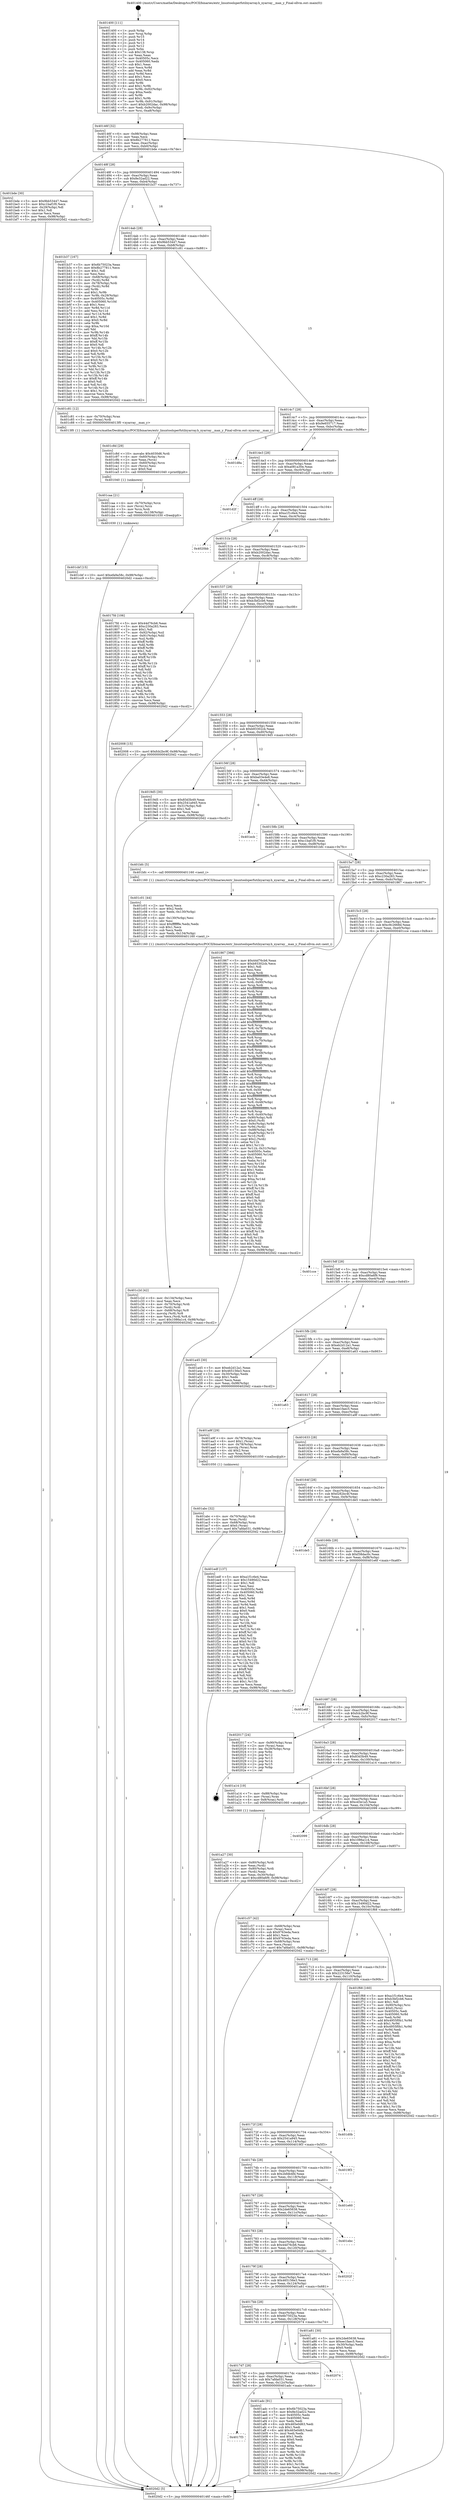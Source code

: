 digraph "0x401400" {
  label = "0x401400 (/mnt/c/Users/mathe/Desktop/tcc/POCII/binaries/extr_linuxtoolsperfutilxyarray.h_xyarray__max_y_Final-ollvm.out::main(0))"
  labelloc = "t"
  node[shape=record]

  Entry [label="",width=0.3,height=0.3,shape=circle,fillcolor=black,style=filled]
  "0x40146f" [label="{
     0x40146f [32]\l
     | [instrs]\l
     &nbsp;&nbsp;0x40146f \<+6\>: mov -0x98(%rbp),%eax\l
     &nbsp;&nbsp;0x401475 \<+2\>: mov %eax,%ecx\l
     &nbsp;&nbsp;0x401477 \<+6\>: sub $0x8b277811,%ecx\l
     &nbsp;&nbsp;0x40147d \<+6\>: mov %eax,-0xac(%rbp)\l
     &nbsp;&nbsp;0x401483 \<+6\>: mov %ecx,-0xb0(%rbp)\l
     &nbsp;&nbsp;0x401489 \<+6\>: je 0000000000401bde \<main+0x7de\>\l
  }"]
  "0x401bde" [label="{
     0x401bde [30]\l
     | [instrs]\l
     &nbsp;&nbsp;0x401bde \<+5\>: mov $0x9bb53447,%eax\l
     &nbsp;&nbsp;0x401be3 \<+5\>: mov $0xc1baf1f0,%ecx\l
     &nbsp;&nbsp;0x401be8 \<+3\>: mov -0x29(%rbp),%dl\l
     &nbsp;&nbsp;0x401beb \<+3\>: test $0x1,%dl\l
     &nbsp;&nbsp;0x401bee \<+3\>: cmovne %ecx,%eax\l
     &nbsp;&nbsp;0x401bf1 \<+6\>: mov %eax,-0x98(%rbp)\l
     &nbsp;&nbsp;0x401bf7 \<+5\>: jmp 00000000004020d2 \<main+0xcd2\>\l
  }"]
  "0x40148f" [label="{
     0x40148f [28]\l
     | [instrs]\l
     &nbsp;&nbsp;0x40148f \<+5\>: jmp 0000000000401494 \<main+0x94\>\l
     &nbsp;&nbsp;0x401494 \<+6\>: mov -0xac(%rbp),%eax\l
     &nbsp;&nbsp;0x40149a \<+5\>: sub $0x8e32ad22,%eax\l
     &nbsp;&nbsp;0x40149f \<+6\>: mov %eax,-0xb4(%rbp)\l
     &nbsp;&nbsp;0x4014a5 \<+6\>: je 0000000000401b37 \<main+0x737\>\l
  }"]
  Exit [label="",width=0.3,height=0.3,shape=circle,fillcolor=black,style=filled,peripheries=2]
  "0x401b37" [label="{
     0x401b37 [167]\l
     | [instrs]\l
     &nbsp;&nbsp;0x401b37 \<+5\>: mov $0x6b75023a,%eax\l
     &nbsp;&nbsp;0x401b3c \<+5\>: mov $0x8b277811,%ecx\l
     &nbsp;&nbsp;0x401b41 \<+2\>: mov $0x1,%dl\l
     &nbsp;&nbsp;0x401b43 \<+2\>: xor %esi,%esi\l
     &nbsp;&nbsp;0x401b45 \<+4\>: mov -0x68(%rbp),%rdi\l
     &nbsp;&nbsp;0x401b49 \<+3\>: mov (%rdi),%r8d\l
     &nbsp;&nbsp;0x401b4c \<+4\>: mov -0x78(%rbp),%rdi\l
     &nbsp;&nbsp;0x401b50 \<+3\>: cmp (%rdi),%r8d\l
     &nbsp;&nbsp;0x401b53 \<+4\>: setl %r9b\l
     &nbsp;&nbsp;0x401b57 \<+4\>: and $0x1,%r9b\l
     &nbsp;&nbsp;0x401b5b \<+4\>: mov %r9b,-0x29(%rbp)\l
     &nbsp;&nbsp;0x401b5f \<+8\>: mov 0x40505c,%r8d\l
     &nbsp;&nbsp;0x401b67 \<+8\>: mov 0x405060,%r10d\l
     &nbsp;&nbsp;0x401b6f \<+3\>: sub $0x1,%esi\l
     &nbsp;&nbsp;0x401b72 \<+3\>: mov %r8d,%r11d\l
     &nbsp;&nbsp;0x401b75 \<+3\>: add %esi,%r11d\l
     &nbsp;&nbsp;0x401b78 \<+4\>: imul %r11d,%r8d\l
     &nbsp;&nbsp;0x401b7c \<+4\>: and $0x1,%r8d\l
     &nbsp;&nbsp;0x401b80 \<+4\>: cmp $0x0,%r8d\l
     &nbsp;&nbsp;0x401b84 \<+4\>: sete %r9b\l
     &nbsp;&nbsp;0x401b88 \<+4\>: cmp $0xa,%r10d\l
     &nbsp;&nbsp;0x401b8c \<+3\>: setl %bl\l
     &nbsp;&nbsp;0x401b8f \<+3\>: mov %r9b,%r14b\l
     &nbsp;&nbsp;0x401b92 \<+4\>: xor $0xff,%r14b\l
     &nbsp;&nbsp;0x401b96 \<+3\>: mov %bl,%r15b\l
     &nbsp;&nbsp;0x401b99 \<+4\>: xor $0xff,%r15b\l
     &nbsp;&nbsp;0x401b9d \<+3\>: xor $0x0,%dl\l
     &nbsp;&nbsp;0x401ba0 \<+3\>: mov %r14b,%r12b\l
     &nbsp;&nbsp;0x401ba3 \<+4\>: and $0x0,%r12b\l
     &nbsp;&nbsp;0x401ba7 \<+3\>: and %dl,%r9b\l
     &nbsp;&nbsp;0x401baa \<+3\>: mov %r15b,%r13b\l
     &nbsp;&nbsp;0x401bad \<+4\>: and $0x0,%r13b\l
     &nbsp;&nbsp;0x401bb1 \<+2\>: and %dl,%bl\l
     &nbsp;&nbsp;0x401bb3 \<+3\>: or %r9b,%r12b\l
     &nbsp;&nbsp;0x401bb6 \<+3\>: or %bl,%r13b\l
     &nbsp;&nbsp;0x401bb9 \<+3\>: xor %r13b,%r12b\l
     &nbsp;&nbsp;0x401bbc \<+3\>: or %r15b,%r14b\l
     &nbsp;&nbsp;0x401bbf \<+4\>: xor $0xff,%r14b\l
     &nbsp;&nbsp;0x401bc3 \<+3\>: or $0x0,%dl\l
     &nbsp;&nbsp;0x401bc6 \<+3\>: and %dl,%r14b\l
     &nbsp;&nbsp;0x401bc9 \<+3\>: or %r14b,%r12b\l
     &nbsp;&nbsp;0x401bcc \<+4\>: test $0x1,%r12b\l
     &nbsp;&nbsp;0x401bd0 \<+3\>: cmovne %ecx,%eax\l
     &nbsp;&nbsp;0x401bd3 \<+6\>: mov %eax,-0x98(%rbp)\l
     &nbsp;&nbsp;0x401bd9 \<+5\>: jmp 00000000004020d2 \<main+0xcd2\>\l
  }"]
  "0x4014ab" [label="{
     0x4014ab [28]\l
     | [instrs]\l
     &nbsp;&nbsp;0x4014ab \<+5\>: jmp 00000000004014b0 \<main+0xb0\>\l
     &nbsp;&nbsp;0x4014b0 \<+6\>: mov -0xac(%rbp),%eax\l
     &nbsp;&nbsp;0x4014b6 \<+5\>: sub $0x9bb53447,%eax\l
     &nbsp;&nbsp;0x4014bb \<+6\>: mov %eax,-0xb8(%rbp)\l
     &nbsp;&nbsp;0x4014c1 \<+6\>: je 0000000000401c81 \<main+0x881\>\l
  }"]
  "0x401cbf" [label="{
     0x401cbf [15]\l
     | [instrs]\l
     &nbsp;&nbsp;0x401cbf \<+10\>: movl $0xefa9a58c,-0x98(%rbp)\l
     &nbsp;&nbsp;0x401cc9 \<+5\>: jmp 00000000004020d2 \<main+0xcd2\>\l
  }"]
  "0x401c81" [label="{
     0x401c81 [12]\l
     | [instrs]\l
     &nbsp;&nbsp;0x401c81 \<+4\>: mov -0x70(%rbp),%rax\l
     &nbsp;&nbsp;0x401c85 \<+3\>: mov (%rax),%rdi\l
     &nbsp;&nbsp;0x401c88 \<+5\>: call 00000000004013f0 \<xyarray__max_y\>\l
     | [calls]\l
     &nbsp;&nbsp;0x4013f0 \{1\} (/mnt/c/Users/mathe/Desktop/tcc/POCII/binaries/extr_linuxtoolsperfutilxyarray.h_xyarray__max_y_Final-ollvm.out::xyarray__max_y)\l
  }"]
  "0x4014c7" [label="{
     0x4014c7 [28]\l
     | [instrs]\l
     &nbsp;&nbsp;0x4014c7 \<+5\>: jmp 00000000004014cc \<main+0xcc\>\l
     &nbsp;&nbsp;0x4014cc \<+6\>: mov -0xac(%rbp),%eax\l
     &nbsp;&nbsp;0x4014d2 \<+5\>: sub $0x9e655717,%eax\l
     &nbsp;&nbsp;0x4014d7 \<+6\>: mov %eax,-0xbc(%rbp)\l
     &nbsp;&nbsp;0x4014dd \<+6\>: je 0000000000401d8a \<main+0x98a\>\l
  }"]
  "0x401caa" [label="{
     0x401caa [21]\l
     | [instrs]\l
     &nbsp;&nbsp;0x401caa \<+4\>: mov -0x70(%rbp),%rcx\l
     &nbsp;&nbsp;0x401cae \<+3\>: mov (%rcx),%rcx\l
     &nbsp;&nbsp;0x401cb1 \<+3\>: mov %rcx,%rdi\l
     &nbsp;&nbsp;0x401cb4 \<+6\>: mov %eax,-0x138(%rbp)\l
     &nbsp;&nbsp;0x401cba \<+5\>: call 0000000000401030 \<free@plt\>\l
     | [calls]\l
     &nbsp;&nbsp;0x401030 \{1\} (unknown)\l
  }"]
  "0x401d8a" [label="{
     0x401d8a\l
  }", style=dashed]
  "0x4014e3" [label="{
     0x4014e3 [28]\l
     | [instrs]\l
     &nbsp;&nbsp;0x4014e3 \<+5\>: jmp 00000000004014e8 \<main+0xe8\>\l
     &nbsp;&nbsp;0x4014e8 \<+6\>: mov -0xac(%rbp),%eax\l
     &nbsp;&nbsp;0x4014ee \<+5\>: sub $0xa081a30e,%eax\l
     &nbsp;&nbsp;0x4014f3 \<+6\>: mov %eax,-0xc0(%rbp)\l
     &nbsp;&nbsp;0x4014f9 \<+6\>: je 0000000000401d2f \<main+0x92f\>\l
  }"]
  "0x401c8d" [label="{
     0x401c8d [29]\l
     | [instrs]\l
     &nbsp;&nbsp;0x401c8d \<+10\>: movabs $0x4030d6,%rdi\l
     &nbsp;&nbsp;0x401c97 \<+4\>: mov -0x60(%rbp),%rcx\l
     &nbsp;&nbsp;0x401c9b \<+2\>: mov %eax,(%rcx)\l
     &nbsp;&nbsp;0x401c9d \<+4\>: mov -0x60(%rbp),%rcx\l
     &nbsp;&nbsp;0x401ca1 \<+2\>: mov (%rcx),%esi\l
     &nbsp;&nbsp;0x401ca3 \<+2\>: mov $0x0,%al\l
     &nbsp;&nbsp;0x401ca5 \<+5\>: call 0000000000401040 \<printf@plt\>\l
     | [calls]\l
     &nbsp;&nbsp;0x401040 \{1\} (unknown)\l
  }"]
  "0x401d2f" [label="{
     0x401d2f\l
  }", style=dashed]
  "0x4014ff" [label="{
     0x4014ff [28]\l
     | [instrs]\l
     &nbsp;&nbsp;0x4014ff \<+5\>: jmp 0000000000401504 \<main+0x104\>\l
     &nbsp;&nbsp;0x401504 \<+6\>: mov -0xac(%rbp),%eax\l
     &nbsp;&nbsp;0x40150a \<+5\>: sub $0xa1f1c6e4,%eax\l
     &nbsp;&nbsp;0x40150f \<+6\>: mov %eax,-0xc4(%rbp)\l
     &nbsp;&nbsp;0x401515 \<+6\>: je 00000000004020bb \<main+0xcbb\>\l
  }"]
  "0x401c2d" [label="{
     0x401c2d [42]\l
     | [instrs]\l
     &nbsp;&nbsp;0x401c2d \<+6\>: mov -0x134(%rbp),%ecx\l
     &nbsp;&nbsp;0x401c33 \<+3\>: imul %eax,%ecx\l
     &nbsp;&nbsp;0x401c36 \<+4\>: mov -0x70(%rbp),%rdi\l
     &nbsp;&nbsp;0x401c3a \<+3\>: mov (%rdi),%rdi\l
     &nbsp;&nbsp;0x401c3d \<+4\>: mov -0x68(%rbp),%r8\l
     &nbsp;&nbsp;0x401c41 \<+3\>: movslq (%r8),%r8\l
     &nbsp;&nbsp;0x401c44 \<+4\>: mov %ecx,(%rdi,%r8,4)\l
     &nbsp;&nbsp;0x401c48 \<+10\>: movl $0x1086a1c4,-0x98(%rbp)\l
     &nbsp;&nbsp;0x401c52 \<+5\>: jmp 00000000004020d2 \<main+0xcd2\>\l
  }"]
  "0x4020bb" [label="{
     0x4020bb\l
  }", style=dashed]
  "0x40151b" [label="{
     0x40151b [28]\l
     | [instrs]\l
     &nbsp;&nbsp;0x40151b \<+5\>: jmp 0000000000401520 \<main+0x120\>\l
     &nbsp;&nbsp;0x401520 \<+6\>: mov -0xac(%rbp),%eax\l
     &nbsp;&nbsp;0x401526 \<+5\>: sub $0xb2002dac,%eax\l
     &nbsp;&nbsp;0x40152b \<+6\>: mov %eax,-0xc8(%rbp)\l
     &nbsp;&nbsp;0x401531 \<+6\>: je 00000000004017fd \<main+0x3fd\>\l
  }"]
  "0x401c01" [label="{
     0x401c01 [44]\l
     | [instrs]\l
     &nbsp;&nbsp;0x401c01 \<+2\>: xor %ecx,%ecx\l
     &nbsp;&nbsp;0x401c03 \<+5\>: mov $0x2,%edx\l
     &nbsp;&nbsp;0x401c08 \<+6\>: mov %edx,-0x130(%rbp)\l
     &nbsp;&nbsp;0x401c0e \<+1\>: cltd\l
     &nbsp;&nbsp;0x401c0f \<+6\>: mov -0x130(%rbp),%esi\l
     &nbsp;&nbsp;0x401c15 \<+2\>: idiv %esi\l
     &nbsp;&nbsp;0x401c17 \<+6\>: imul $0xfffffffe,%edx,%edx\l
     &nbsp;&nbsp;0x401c1d \<+3\>: sub $0x1,%ecx\l
     &nbsp;&nbsp;0x401c20 \<+2\>: sub %ecx,%edx\l
     &nbsp;&nbsp;0x401c22 \<+6\>: mov %edx,-0x134(%rbp)\l
     &nbsp;&nbsp;0x401c28 \<+5\>: call 0000000000401160 \<next_i\>\l
     | [calls]\l
     &nbsp;&nbsp;0x401160 \{1\} (/mnt/c/Users/mathe/Desktop/tcc/POCII/binaries/extr_linuxtoolsperfutilxyarray.h_xyarray__max_y_Final-ollvm.out::next_i)\l
  }"]
  "0x4017fd" [label="{
     0x4017fd [106]\l
     | [instrs]\l
     &nbsp;&nbsp;0x4017fd \<+5\>: mov $0x44d76cb6,%eax\l
     &nbsp;&nbsp;0x401802 \<+5\>: mov $0xc230a283,%ecx\l
     &nbsp;&nbsp;0x401807 \<+2\>: mov $0x1,%dl\l
     &nbsp;&nbsp;0x401809 \<+7\>: mov -0x92(%rbp),%sil\l
     &nbsp;&nbsp;0x401810 \<+7\>: mov -0x91(%rbp),%dil\l
     &nbsp;&nbsp;0x401817 \<+3\>: mov %sil,%r8b\l
     &nbsp;&nbsp;0x40181a \<+4\>: xor $0xff,%r8b\l
     &nbsp;&nbsp;0x40181e \<+3\>: mov %dil,%r9b\l
     &nbsp;&nbsp;0x401821 \<+4\>: xor $0xff,%r9b\l
     &nbsp;&nbsp;0x401825 \<+3\>: xor $0x1,%dl\l
     &nbsp;&nbsp;0x401828 \<+3\>: mov %r8b,%r10b\l
     &nbsp;&nbsp;0x40182b \<+4\>: and $0xff,%r10b\l
     &nbsp;&nbsp;0x40182f \<+3\>: and %dl,%sil\l
     &nbsp;&nbsp;0x401832 \<+3\>: mov %r9b,%r11b\l
     &nbsp;&nbsp;0x401835 \<+4\>: and $0xff,%r11b\l
     &nbsp;&nbsp;0x401839 \<+3\>: and %dl,%dil\l
     &nbsp;&nbsp;0x40183c \<+3\>: or %sil,%r10b\l
     &nbsp;&nbsp;0x40183f \<+3\>: or %dil,%r11b\l
     &nbsp;&nbsp;0x401842 \<+3\>: xor %r11b,%r10b\l
     &nbsp;&nbsp;0x401845 \<+3\>: or %r9b,%r8b\l
     &nbsp;&nbsp;0x401848 \<+4\>: xor $0xff,%r8b\l
     &nbsp;&nbsp;0x40184c \<+3\>: or $0x1,%dl\l
     &nbsp;&nbsp;0x40184f \<+3\>: and %dl,%r8b\l
     &nbsp;&nbsp;0x401852 \<+3\>: or %r8b,%r10b\l
     &nbsp;&nbsp;0x401855 \<+4\>: test $0x1,%r10b\l
     &nbsp;&nbsp;0x401859 \<+3\>: cmovne %ecx,%eax\l
     &nbsp;&nbsp;0x40185c \<+6\>: mov %eax,-0x98(%rbp)\l
     &nbsp;&nbsp;0x401862 \<+5\>: jmp 00000000004020d2 \<main+0xcd2\>\l
  }"]
  "0x401537" [label="{
     0x401537 [28]\l
     | [instrs]\l
     &nbsp;&nbsp;0x401537 \<+5\>: jmp 000000000040153c \<main+0x13c\>\l
     &nbsp;&nbsp;0x40153c \<+6\>: mov -0xac(%rbp),%eax\l
     &nbsp;&nbsp;0x401542 \<+5\>: sub $0xb3bf2cb6,%eax\l
     &nbsp;&nbsp;0x401547 \<+6\>: mov %eax,-0xcc(%rbp)\l
     &nbsp;&nbsp;0x40154d \<+6\>: je 0000000000402008 \<main+0xc08\>\l
  }"]
  "0x4020d2" [label="{
     0x4020d2 [5]\l
     | [instrs]\l
     &nbsp;&nbsp;0x4020d2 \<+5\>: jmp 000000000040146f \<main+0x6f\>\l
  }"]
  "0x401400" [label="{
     0x401400 [111]\l
     | [instrs]\l
     &nbsp;&nbsp;0x401400 \<+1\>: push %rbp\l
     &nbsp;&nbsp;0x401401 \<+3\>: mov %rsp,%rbp\l
     &nbsp;&nbsp;0x401404 \<+2\>: push %r15\l
     &nbsp;&nbsp;0x401406 \<+2\>: push %r14\l
     &nbsp;&nbsp;0x401408 \<+2\>: push %r13\l
     &nbsp;&nbsp;0x40140a \<+2\>: push %r12\l
     &nbsp;&nbsp;0x40140c \<+1\>: push %rbx\l
     &nbsp;&nbsp;0x40140d \<+7\>: sub $0x138,%rsp\l
     &nbsp;&nbsp;0x401414 \<+2\>: xor %eax,%eax\l
     &nbsp;&nbsp;0x401416 \<+7\>: mov 0x40505c,%ecx\l
     &nbsp;&nbsp;0x40141d \<+7\>: mov 0x405060,%edx\l
     &nbsp;&nbsp;0x401424 \<+3\>: sub $0x1,%eax\l
     &nbsp;&nbsp;0x401427 \<+3\>: mov %ecx,%r8d\l
     &nbsp;&nbsp;0x40142a \<+3\>: add %eax,%r8d\l
     &nbsp;&nbsp;0x40142d \<+4\>: imul %r8d,%ecx\l
     &nbsp;&nbsp;0x401431 \<+3\>: and $0x1,%ecx\l
     &nbsp;&nbsp;0x401434 \<+3\>: cmp $0x0,%ecx\l
     &nbsp;&nbsp;0x401437 \<+4\>: sete %r9b\l
     &nbsp;&nbsp;0x40143b \<+4\>: and $0x1,%r9b\l
     &nbsp;&nbsp;0x40143f \<+7\>: mov %r9b,-0x92(%rbp)\l
     &nbsp;&nbsp;0x401446 \<+3\>: cmp $0xa,%edx\l
     &nbsp;&nbsp;0x401449 \<+4\>: setl %r9b\l
     &nbsp;&nbsp;0x40144d \<+4\>: and $0x1,%r9b\l
     &nbsp;&nbsp;0x401451 \<+7\>: mov %r9b,-0x91(%rbp)\l
     &nbsp;&nbsp;0x401458 \<+10\>: movl $0xb2002dac,-0x98(%rbp)\l
     &nbsp;&nbsp;0x401462 \<+6\>: mov %edi,-0x9c(%rbp)\l
     &nbsp;&nbsp;0x401468 \<+7\>: mov %rsi,-0xa8(%rbp)\l
  }"]
  "0x4017f3" [label="{
     0x4017f3\l
  }", style=dashed]
  "0x402008" [label="{
     0x402008 [15]\l
     | [instrs]\l
     &nbsp;&nbsp;0x402008 \<+10\>: movl $0xfcb2bc9f,-0x98(%rbp)\l
     &nbsp;&nbsp;0x402012 \<+5\>: jmp 00000000004020d2 \<main+0xcd2\>\l
  }"]
  "0x401553" [label="{
     0x401553 [28]\l
     | [instrs]\l
     &nbsp;&nbsp;0x401553 \<+5\>: jmp 0000000000401558 \<main+0x158\>\l
     &nbsp;&nbsp;0x401558 \<+6\>: mov -0xac(%rbp),%eax\l
     &nbsp;&nbsp;0x40155e \<+5\>: sub $0xb93302cb,%eax\l
     &nbsp;&nbsp;0x401563 \<+6\>: mov %eax,-0xd0(%rbp)\l
     &nbsp;&nbsp;0x401569 \<+6\>: je 00000000004019d5 \<main+0x5d5\>\l
  }"]
  "0x401adc" [label="{
     0x401adc [91]\l
     | [instrs]\l
     &nbsp;&nbsp;0x401adc \<+5\>: mov $0x6b75023a,%eax\l
     &nbsp;&nbsp;0x401ae1 \<+5\>: mov $0x8e32ad22,%ecx\l
     &nbsp;&nbsp;0x401ae6 \<+7\>: mov 0x40505c,%edx\l
     &nbsp;&nbsp;0x401aed \<+7\>: mov 0x405060,%esi\l
     &nbsp;&nbsp;0x401af4 \<+2\>: mov %edx,%edi\l
     &nbsp;&nbsp;0x401af6 \<+6\>: sub $0x465e0d63,%edi\l
     &nbsp;&nbsp;0x401afc \<+3\>: sub $0x1,%edi\l
     &nbsp;&nbsp;0x401aff \<+6\>: add $0x465e0d63,%edi\l
     &nbsp;&nbsp;0x401b05 \<+3\>: imul %edi,%edx\l
     &nbsp;&nbsp;0x401b08 \<+3\>: and $0x1,%edx\l
     &nbsp;&nbsp;0x401b0b \<+3\>: cmp $0x0,%edx\l
     &nbsp;&nbsp;0x401b0e \<+4\>: sete %r8b\l
     &nbsp;&nbsp;0x401b12 \<+3\>: cmp $0xa,%esi\l
     &nbsp;&nbsp;0x401b15 \<+4\>: setl %r9b\l
     &nbsp;&nbsp;0x401b19 \<+3\>: mov %r8b,%r10b\l
     &nbsp;&nbsp;0x401b1c \<+3\>: and %r9b,%r10b\l
     &nbsp;&nbsp;0x401b1f \<+3\>: xor %r9b,%r8b\l
     &nbsp;&nbsp;0x401b22 \<+3\>: or %r8b,%r10b\l
     &nbsp;&nbsp;0x401b25 \<+4\>: test $0x1,%r10b\l
     &nbsp;&nbsp;0x401b29 \<+3\>: cmovne %ecx,%eax\l
     &nbsp;&nbsp;0x401b2c \<+6\>: mov %eax,-0x98(%rbp)\l
     &nbsp;&nbsp;0x401b32 \<+5\>: jmp 00000000004020d2 \<main+0xcd2\>\l
  }"]
  "0x4019d5" [label="{
     0x4019d5 [30]\l
     | [instrs]\l
     &nbsp;&nbsp;0x4019d5 \<+5\>: mov $0x83d3b49,%eax\l
     &nbsp;&nbsp;0x4019da \<+5\>: mov $0x2541a945,%ecx\l
     &nbsp;&nbsp;0x4019df \<+3\>: mov -0x31(%rbp),%dl\l
     &nbsp;&nbsp;0x4019e2 \<+3\>: test $0x1,%dl\l
     &nbsp;&nbsp;0x4019e5 \<+3\>: cmovne %ecx,%eax\l
     &nbsp;&nbsp;0x4019e8 \<+6\>: mov %eax,-0x98(%rbp)\l
     &nbsp;&nbsp;0x4019ee \<+5\>: jmp 00000000004020d2 \<main+0xcd2\>\l
  }"]
  "0x40156f" [label="{
     0x40156f [28]\l
     | [instrs]\l
     &nbsp;&nbsp;0x40156f \<+5\>: jmp 0000000000401574 \<main+0x174\>\l
     &nbsp;&nbsp;0x401574 \<+6\>: mov -0xac(%rbp),%eax\l
     &nbsp;&nbsp;0x40157a \<+5\>: sub $0xba03e4e8,%eax\l
     &nbsp;&nbsp;0x40157f \<+6\>: mov %eax,-0xd4(%rbp)\l
     &nbsp;&nbsp;0x401585 \<+6\>: je 0000000000401ecb \<main+0xacb\>\l
  }"]
  "0x4017d7" [label="{
     0x4017d7 [28]\l
     | [instrs]\l
     &nbsp;&nbsp;0x4017d7 \<+5\>: jmp 00000000004017dc \<main+0x3dc\>\l
     &nbsp;&nbsp;0x4017dc \<+6\>: mov -0xac(%rbp),%eax\l
     &nbsp;&nbsp;0x4017e2 \<+5\>: sub $0x7afda031,%eax\l
     &nbsp;&nbsp;0x4017e7 \<+6\>: mov %eax,-0x12c(%rbp)\l
     &nbsp;&nbsp;0x4017ed \<+6\>: je 0000000000401adc \<main+0x6dc\>\l
  }"]
  "0x401ecb" [label="{
     0x401ecb\l
  }", style=dashed]
  "0x40158b" [label="{
     0x40158b [28]\l
     | [instrs]\l
     &nbsp;&nbsp;0x40158b \<+5\>: jmp 0000000000401590 \<main+0x190\>\l
     &nbsp;&nbsp;0x401590 \<+6\>: mov -0xac(%rbp),%eax\l
     &nbsp;&nbsp;0x401596 \<+5\>: sub $0xc1baf1f0,%eax\l
     &nbsp;&nbsp;0x40159b \<+6\>: mov %eax,-0xd8(%rbp)\l
     &nbsp;&nbsp;0x4015a1 \<+6\>: je 0000000000401bfc \<main+0x7fc\>\l
  }"]
  "0x402074" [label="{
     0x402074\l
  }", style=dashed]
  "0x401bfc" [label="{
     0x401bfc [5]\l
     | [instrs]\l
     &nbsp;&nbsp;0x401bfc \<+5\>: call 0000000000401160 \<next_i\>\l
     | [calls]\l
     &nbsp;&nbsp;0x401160 \{1\} (/mnt/c/Users/mathe/Desktop/tcc/POCII/binaries/extr_linuxtoolsperfutilxyarray.h_xyarray__max_y_Final-ollvm.out::next_i)\l
  }"]
  "0x4015a7" [label="{
     0x4015a7 [28]\l
     | [instrs]\l
     &nbsp;&nbsp;0x4015a7 \<+5\>: jmp 00000000004015ac \<main+0x1ac\>\l
     &nbsp;&nbsp;0x4015ac \<+6\>: mov -0xac(%rbp),%eax\l
     &nbsp;&nbsp;0x4015b2 \<+5\>: sub $0xc230a283,%eax\l
     &nbsp;&nbsp;0x4015b7 \<+6\>: mov %eax,-0xdc(%rbp)\l
     &nbsp;&nbsp;0x4015bd \<+6\>: je 0000000000401867 \<main+0x467\>\l
  }"]
  "0x401abc" [label="{
     0x401abc [32]\l
     | [instrs]\l
     &nbsp;&nbsp;0x401abc \<+4\>: mov -0x70(%rbp),%rdi\l
     &nbsp;&nbsp;0x401ac0 \<+3\>: mov %rax,(%rdi)\l
     &nbsp;&nbsp;0x401ac3 \<+4\>: mov -0x68(%rbp),%rax\l
     &nbsp;&nbsp;0x401ac7 \<+6\>: movl $0x0,(%rax)\l
     &nbsp;&nbsp;0x401acd \<+10\>: movl $0x7afda031,-0x98(%rbp)\l
     &nbsp;&nbsp;0x401ad7 \<+5\>: jmp 00000000004020d2 \<main+0xcd2\>\l
  }"]
  "0x401867" [label="{
     0x401867 [366]\l
     | [instrs]\l
     &nbsp;&nbsp;0x401867 \<+5\>: mov $0x44d76cb6,%eax\l
     &nbsp;&nbsp;0x40186c \<+5\>: mov $0xb93302cb,%ecx\l
     &nbsp;&nbsp;0x401871 \<+2\>: mov $0x1,%dl\l
     &nbsp;&nbsp;0x401873 \<+2\>: xor %esi,%esi\l
     &nbsp;&nbsp;0x401875 \<+3\>: mov %rsp,%rdi\l
     &nbsp;&nbsp;0x401878 \<+4\>: add $0xfffffffffffffff0,%rdi\l
     &nbsp;&nbsp;0x40187c \<+3\>: mov %rdi,%rsp\l
     &nbsp;&nbsp;0x40187f \<+7\>: mov %rdi,-0x90(%rbp)\l
     &nbsp;&nbsp;0x401886 \<+3\>: mov %rsp,%rdi\l
     &nbsp;&nbsp;0x401889 \<+4\>: add $0xfffffffffffffff0,%rdi\l
     &nbsp;&nbsp;0x40188d \<+3\>: mov %rdi,%rsp\l
     &nbsp;&nbsp;0x401890 \<+3\>: mov %rsp,%r8\l
     &nbsp;&nbsp;0x401893 \<+4\>: add $0xfffffffffffffff0,%r8\l
     &nbsp;&nbsp;0x401897 \<+3\>: mov %r8,%rsp\l
     &nbsp;&nbsp;0x40189a \<+7\>: mov %r8,-0x88(%rbp)\l
     &nbsp;&nbsp;0x4018a1 \<+3\>: mov %rsp,%r8\l
     &nbsp;&nbsp;0x4018a4 \<+4\>: add $0xfffffffffffffff0,%r8\l
     &nbsp;&nbsp;0x4018a8 \<+3\>: mov %r8,%rsp\l
     &nbsp;&nbsp;0x4018ab \<+4\>: mov %r8,-0x80(%rbp)\l
     &nbsp;&nbsp;0x4018af \<+3\>: mov %rsp,%r8\l
     &nbsp;&nbsp;0x4018b2 \<+4\>: add $0xfffffffffffffff0,%r8\l
     &nbsp;&nbsp;0x4018b6 \<+3\>: mov %r8,%rsp\l
     &nbsp;&nbsp;0x4018b9 \<+4\>: mov %r8,-0x78(%rbp)\l
     &nbsp;&nbsp;0x4018bd \<+3\>: mov %rsp,%r8\l
     &nbsp;&nbsp;0x4018c0 \<+4\>: add $0xfffffffffffffff0,%r8\l
     &nbsp;&nbsp;0x4018c4 \<+3\>: mov %r8,%rsp\l
     &nbsp;&nbsp;0x4018c7 \<+4\>: mov %r8,-0x70(%rbp)\l
     &nbsp;&nbsp;0x4018cb \<+3\>: mov %rsp,%r8\l
     &nbsp;&nbsp;0x4018ce \<+4\>: add $0xfffffffffffffff0,%r8\l
     &nbsp;&nbsp;0x4018d2 \<+3\>: mov %r8,%rsp\l
     &nbsp;&nbsp;0x4018d5 \<+4\>: mov %r8,-0x68(%rbp)\l
     &nbsp;&nbsp;0x4018d9 \<+3\>: mov %rsp,%r8\l
     &nbsp;&nbsp;0x4018dc \<+4\>: add $0xfffffffffffffff0,%r8\l
     &nbsp;&nbsp;0x4018e0 \<+3\>: mov %r8,%rsp\l
     &nbsp;&nbsp;0x4018e3 \<+4\>: mov %r8,-0x60(%rbp)\l
     &nbsp;&nbsp;0x4018e7 \<+3\>: mov %rsp,%r8\l
     &nbsp;&nbsp;0x4018ea \<+4\>: add $0xfffffffffffffff0,%r8\l
     &nbsp;&nbsp;0x4018ee \<+3\>: mov %r8,%rsp\l
     &nbsp;&nbsp;0x4018f1 \<+4\>: mov %r8,-0x58(%rbp)\l
     &nbsp;&nbsp;0x4018f5 \<+3\>: mov %rsp,%r8\l
     &nbsp;&nbsp;0x4018f8 \<+4\>: add $0xfffffffffffffff0,%r8\l
     &nbsp;&nbsp;0x4018fc \<+3\>: mov %r8,%rsp\l
     &nbsp;&nbsp;0x4018ff \<+4\>: mov %r8,-0x50(%rbp)\l
     &nbsp;&nbsp;0x401903 \<+3\>: mov %rsp,%r8\l
     &nbsp;&nbsp;0x401906 \<+4\>: add $0xfffffffffffffff0,%r8\l
     &nbsp;&nbsp;0x40190a \<+3\>: mov %r8,%rsp\l
     &nbsp;&nbsp;0x40190d \<+4\>: mov %r8,-0x48(%rbp)\l
     &nbsp;&nbsp;0x401911 \<+3\>: mov %rsp,%r8\l
     &nbsp;&nbsp;0x401914 \<+4\>: add $0xfffffffffffffff0,%r8\l
     &nbsp;&nbsp;0x401918 \<+3\>: mov %r8,%rsp\l
     &nbsp;&nbsp;0x40191b \<+4\>: mov %r8,-0x40(%rbp)\l
     &nbsp;&nbsp;0x40191f \<+7\>: mov -0x90(%rbp),%r8\l
     &nbsp;&nbsp;0x401926 \<+7\>: movl $0x0,(%r8)\l
     &nbsp;&nbsp;0x40192d \<+7\>: mov -0x9c(%rbp),%r9d\l
     &nbsp;&nbsp;0x401934 \<+3\>: mov %r9d,(%rdi)\l
     &nbsp;&nbsp;0x401937 \<+7\>: mov -0x88(%rbp),%r8\l
     &nbsp;&nbsp;0x40193e \<+7\>: mov -0xa8(%rbp),%r10\l
     &nbsp;&nbsp;0x401945 \<+3\>: mov %r10,(%r8)\l
     &nbsp;&nbsp;0x401948 \<+3\>: cmpl $0x2,(%rdi)\l
     &nbsp;&nbsp;0x40194b \<+4\>: setne %r11b\l
     &nbsp;&nbsp;0x40194f \<+4\>: and $0x1,%r11b\l
     &nbsp;&nbsp;0x401953 \<+4\>: mov %r11b,-0x31(%rbp)\l
     &nbsp;&nbsp;0x401957 \<+7\>: mov 0x40505c,%ebx\l
     &nbsp;&nbsp;0x40195e \<+8\>: mov 0x405060,%r14d\l
     &nbsp;&nbsp;0x401966 \<+3\>: sub $0x1,%esi\l
     &nbsp;&nbsp;0x401969 \<+3\>: mov %ebx,%r15d\l
     &nbsp;&nbsp;0x40196c \<+3\>: add %esi,%r15d\l
     &nbsp;&nbsp;0x40196f \<+4\>: imul %r15d,%ebx\l
     &nbsp;&nbsp;0x401973 \<+3\>: and $0x1,%ebx\l
     &nbsp;&nbsp;0x401976 \<+3\>: cmp $0x0,%ebx\l
     &nbsp;&nbsp;0x401979 \<+4\>: sete %r11b\l
     &nbsp;&nbsp;0x40197d \<+4\>: cmp $0xa,%r14d\l
     &nbsp;&nbsp;0x401981 \<+4\>: setl %r12b\l
     &nbsp;&nbsp;0x401985 \<+3\>: mov %r11b,%r13b\l
     &nbsp;&nbsp;0x401988 \<+4\>: xor $0xff,%r13b\l
     &nbsp;&nbsp;0x40198c \<+3\>: mov %r12b,%sil\l
     &nbsp;&nbsp;0x40198f \<+4\>: xor $0xff,%sil\l
     &nbsp;&nbsp;0x401993 \<+3\>: xor $0x0,%dl\l
     &nbsp;&nbsp;0x401996 \<+3\>: mov %r13b,%dil\l
     &nbsp;&nbsp;0x401999 \<+4\>: and $0x0,%dil\l
     &nbsp;&nbsp;0x40199d \<+3\>: and %dl,%r11b\l
     &nbsp;&nbsp;0x4019a0 \<+3\>: mov %sil,%r8b\l
     &nbsp;&nbsp;0x4019a3 \<+4\>: and $0x0,%r8b\l
     &nbsp;&nbsp;0x4019a7 \<+3\>: and %dl,%r12b\l
     &nbsp;&nbsp;0x4019aa \<+3\>: or %r11b,%dil\l
     &nbsp;&nbsp;0x4019ad \<+3\>: or %r12b,%r8b\l
     &nbsp;&nbsp;0x4019b0 \<+3\>: xor %r8b,%dil\l
     &nbsp;&nbsp;0x4019b3 \<+3\>: or %sil,%r13b\l
     &nbsp;&nbsp;0x4019b6 \<+4\>: xor $0xff,%r13b\l
     &nbsp;&nbsp;0x4019ba \<+3\>: or $0x0,%dl\l
     &nbsp;&nbsp;0x4019bd \<+3\>: and %dl,%r13b\l
     &nbsp;&nbsp;0x4019c0 \<+3\>: or %r13b,%dil\l
     &nbsp;&nbsp;0x4019c3 \<+4\>: test $0x1,%dil\l
     &nbsp;&nbsp;0x4019c7 \<+3\>: cmovne %ecx,%eax\l
     &nbsp;&nbsp;0x4019ca \<+6\>: mov %eax,-0x98(%rbp)\l
     &nbsp;&nbsp;0x4019d0 \<+5\>: jmp 00000000004020d2 \<main+0xcd2\>\l
  }"]
  "0x4015c3" [label="{
     0x4015c3 [28]\l
     | [instrs]\l
     &nbsp;&nbsp;0x4015c3 \<+5\>: jmp 00000000004015c8 \<main+0x1c8\>\l
     &nbsp;&nbsp;0x4015c8 \<+6\>: mov -0xac(%rbp),%eax\l
     &nbsp;&nbsp;0x4015ce \<+5\>: sub $0xc9c2668d,%eax\l
     &nbsp;&nbsp;0x4015d3 \<+6\>: mov %eax,-0xe0(%rbp)\l
     &nbsp;&nbsp;0x4015d9 \<+6\>: je 0000000000401cce \<main+0x8ce\>\l
  }"]
  "0x4017bb" [label="{
     0x4017bb [28]\l
     | [instrs]\l
     &nbsp;&nbsp;0x4017bb \<+5\>: jmp 00000000004017c0 \<main+0x3c0\>\l
     &nbsp;&nbsp;0x4017c0 \<+6\>: mov -0xac(%rbp),%eax\l
     &nbsp;&nbsp;0x4017c6 \<+5\>: sub $0x6b75023a,%eax\l
     &nbsp;&nbsp;0x4017cb \<+6\>: mov %eax,-0x128(%rbp)\l
     &nbsp;&nbsp;0x4017d1 \<+6\>: je 0000000000402074 \<main+0xc74\>\l
  }"]
  "0x401a81" [label="{
     0x401a81 [30]\l
     | [instrs]\l
     &nbsp;&nbsp;0x401a81 \<+5\>: mov $0x2de65638,%eax\l
     &nbsp;&nbsp;0x401a86 \<+5\>: mov $0xee1faec5,%ecx\l
     &nbsp;&nbsp;0x401a8b \<+3\>: mov -0x30(%rbp),%edx\l
     &nbsp;&nbsp;0x401a8e \<+3\>: cmp $0x0,%edx\l
     &nbsp;&nbsp;0x401a91 \<+3\>: cmove %ecx,%eax\l
     &nbsp;&nbsp;0x401a94 \<+6\>: mov %eax,-0x98(%rbp)\l
     &nbsp;&nbsp;0x401a9a \<+5\>: jmp 00000000004020d2 \<main+0xcd2\>\l
  }"]
  "0x401cce" [label="{
     0x401cce\l
  }", style=dashed]
  "0x4015df" [label="{
     0x4015df [28]\l
     | [instrs]\l
     &nbsp;&nbsp;0x4015df \<+5\>: jmp 00000000004015e4 \<main+0x1e4\>\l
     &nbsp;&nbsp;0x4015e4 \<+6\>: mov -0xac(%rbp),%eax\l
     &nbsp;&nbsp;0x4015ea \<+5\>: sub $0xcd80a6f9,%eax\l
     &nbsp;&nbsp;0x4015ef \<+6\>: mov %eax,-0xe4(%rbp)\l
     &nbsp;&nbsp;0x4015f5 \<+6\>: je 0000000000401a45 \<main+0x645\>\l
  }"]
  "0x40179f" [label="{
     0x40179f [28]\l
     | [instrs]\l
     &nbsp;&nbsp;0x40179f \<+5\>: jmp 00000000004017a4 \<main+0x3a4\>\l
     &nbsp;&nbsp;0x4017a4 \<+6\>: mov -0xac(%rbp),%eax\l
     &nbsp;&nbsp;0x4017aa \<+5\>: sub $0x465156e3,%eax\l
     &nbsp;&nbsp;0x4017af \<+6\>: mov %eax,-0x124(%rbp)\l
     &nbsp;&nbsp;0x4017b5 \<+6\>: je 0000000000401a81 \<main+0x681\>\l
  }"]
  "0x401a45" [label="{
     0x401a45 [30]\l
     | [instrs]\l
     &nbsp;&nbsp;0x401a45 \<+5\>: mov $0xeb2d12a1,%eax\l
     &nbsp;&nbsp;0x401a4a \<+5\>: mov $0x465156e3,%ecx\l
     &nbsp;&nbsp;0x401a4f \<+3\>: mov -0x30(%rbp),%edx\l
     &nbsp;&nbsp;0x401a52 \<+3\>: cmp $0x1,%edx\l
     &nbsp;&nbsp;0x401a55 \<+3\>: cmovl %ecx,%eax\l
     &nbsp;&nbsp;0x401a58 \<+6\>: mov %eax,-0x98(%rbp)\l
     &nbsp;&nbsp;0x401a5e \<+5\>: jmp 00000000004020d2 \<main+0xcd2\>\l
  }"]
  "0x4015fb" [label="{
     0x4015fb [28]\l
     | [instrs]\l
     &nbsp;&nbsp;0x4015fb \<+5\>: jmp 0000000000401600 \<main+0x200\>\l
     &nbsp;&nbsp;0x401600 \<+6\>: mov -0xac(%rbp),%eax\l
     &nbsp;&nbsp;0x401606 \<+5\>: sub $0xeb2d12a1,%eax\l
     &nbsp;&nbsp;0x40160b \<+6\>: mov %eax,-0xe8(%rbp)\l
     &nbsp;&nbsp;0x401611 \<+6\>: je 0000000000401a63 \<main+0x663\>\l
  }"]
  "0x40202f" [label="{
     0x40202f\l
  }", style=dashed]
  "0x401a63" [label="{
     0x401a63\l
  }", style=dashed]
  "0x401617" [label="{
     0x401617 [28]\l
     | [instrs]\l
     &nbsp;&nbsp;0x401617 \<+5\>: jmp 000000000040161c \<main+0x21c\>\l
     &nbsp;&nbsp;0x40161c \<+6\>: mov -0xac(%rbp),%eax\l
     &nbsp;&nbsp;0x401622 \<+5\>: sub $0xee1faec5,%eax\l
     &nbsp;&nbsp;0x401627 \<+6\>: mov %eax,-0xec(%rbp)\l
     &nbsp;&nbsp;0x40162d \<+6\>: je 0000000000401a9f \<main+0x69f\>\l
  }"]
  "0x401783" [label="{
     0x401783 [28]\l
     | [instrs]\l
     &nbsp;&nbsp;0x401783 \<+5\>: jmp 0000000000401788 \<main+0x388\>\l
     &nbsp;&nbsp;0x401788 \<+6\>: mov -0xac(%rbp),%eax\l
     &nbsp;&nbsp;0x40178e \<+5\>: sub $0x44d76cb6,%eax\l
     &nbsp;&nbsp;0x401793 \<+6\>: mov %eax,-0x120(%rbp)\l
     &nbsp;&nbsp;0x401799 \<+6\>: je 000000000040202f \<main+0xc2f\>\l
  }"]
  "0x401a9f" [label="{
     0x401a9f [29]\l
     | [instrs]\l
     &nbsp;&nbsp;0x401a9f \<+4\>: mov -0x78(%rbp),%rax\l
     &nbsp;&nbsp;0x401aa3 \<+6\>: movl $0x1,(%rax)\l
     &nbsp;&nbsp;0x401aa9 \<+4\>: mov -0x78(%rbp),%rax\l
     &nbsp;&nbsp;0x401aad \<+3\>: movslq (%rax),%rax\l
     &nbsp;&nbsp;0x401ab0 \<+4\>: shl $0x2,%rax\l
     &nbsp;&nbsp;0x401ab4 \<+3\>: mov %rax,%rdi\l
     &nbsp;&nbsp;0x401ab7 \<+5\>: call 0000000000401050 \<malloc@plt\>\l
     | [calls]\l
     &nbsp;&nbsp;0x401050 \{1\} (unknown)\l
  }"]
  "0x401633" [label="{
     0x401633 [28]\l
     | [instrs]\l
     &nbsp;&nbsp;0x401633 \<+5\>: jmp 0000000000401638 \<main+0x238\>\l
     &nbsp;&nbsp;0x401638 \<+6\>: mov -0xac(%rbp),%eax\l
     &nbsp;&nbsp;0x40163e \<+5\>: sub $0xefa9a58c,%eax\l
     &nbsp;&nbsp;0x401643 \<+6\>: mov %eax,-0xf0(%rbp)\l
     &nbsp;&nbsp;0x401649 \<+6\>: je 0000000000401edf \<main+0xadf\>\l
  }"]
  "0x401ebc" [label="{
     0x401ebc\l
  }", style=dashed]
  "0x401edf" [label="{
     0x401edf [137]\l
     | [instrs]\l
     &nbsp;&nbsp;0x401edf \<+5\>: mov $0xa1f1c6e4,%eax\l
     &nbsp;&nbsp;0x401ee4 \<+5\>: mov $0x15490d22,%ecx\l
     &nbsp;&nbsp;0x401ee9 \<+2\>: mov $0x1,%dl\l
     &nbsp;&nbsp;0x401eeb \<+2\>: xor %esi,%esi\l
     &nbsp;&nbsp;0x401eed \<+7\>: mov 0x40505c,%edi\l
     &nbsp;&nbsp;0x401ef4 \<+8\>: mov 0x405060,%r8d\l
     &nbsp;&nbsp;0x401efc \<+3\>: sub $0x1,%esi\l
     &nbsp;&nbsp;0x401eff \<+3\>: mov %edi,%r9d\l
     &nbsp;&nbsp;0x401f02 \<+3\>: add %esi,%r9d\l
     &nbsp;&nbsp;0x401f05 \<+4\>: imul %r9d,%edi\l
     &nbsp;&nbsp;0x401f09 \<+3\>: and $0x1,%edi\l
     &nbsp;&nbsp;0x401f0c \<+3\>: cmp $0x0,%edi\l
     &nbsp;&nbsp;0x401f0f \<+4\>: sete %r10b\l
     &nbsp;&nbsp;0x401f13 \<+4\>: cmp $0xa,%r8d\l
     &nbsp;&nbsp;0x401f17 \<+4\>: setl %r11b\l
     &nbsp;&nbsp;0x401f1b \<+3\>: mov %r10b,%bl\l
     &nbsp;&nbsp;0x401f1e \<+3\>: xor $0xff,%bl\l
     &nbsp;&nbsp;0x401f21 \<+3\>: mov %r11b,%r14b\l
     &nbsp;&nbsp;0x401f24 \<+4\>: xor $0xff,%r14b\l
     &nbsp;&nbsp;0x401f28 \<+3\>: xor $0x0,%dl\l
     &nbsp;&nbsp;0x401f2b \<+3\>: mov %bl,%r15b\l
     &nbsp;&nbsp;0x401f2e \<+4\>: and $0x0,%r15b\l
     &nbsp;&nbsp;0x401f32 \<+3\>: and %dl,%r10b\l
     &nbsp;&nbsp;0x401f35 \<+3\>: mov %r14b,%r12b\l
     &nbsp;&nbsp;0x401f38 \<+4\>: and $0x0,%r12b\l
     &nbsp;&nbsp;0x401f3c \<+3\>: and %dl,%r11b\l
     &nbsp;&nbsp;0x401f3f \<+3\>: or %r10b,%r15b\l
     &nbsp;&nbsp;0x401f42 \<+3\>: or %r11b,%r12b\l
     &nbsp;&nbsp;0x401f45 \<+3\>: xor %r12b,%r15b\l
     &nbsp;&nbsp;0x401f48 \<+3\>: or %r14b,%bl\l
     &nbsp;&nbsp;0x401f4b \<+3\>: xor $0xff,%bl\l
     &nbsp;&nbsp;0x401f4e \<+3\>: or $0x0,%dl\l
     &nbsp;&nbsp;0x401f51 \<+2\>: and %dl,%bl\l
     &nbsp;&nbsp;0x401f53 \<+3\>: or %bl,%r15b\l
     &nbsp;&nbsp;0x401f56 \<+4\>: test $0x1,%r15b\l
     &nbsp;&nbsp;0x401f5a \<+3\>: cmovne %ecx,%eax\l
     &nbsp;&nbsp;0x401f5d \<+6\>: mov %eax,-0x98(%rbp)\l
     &nbsp;&nbsp;0x401f63 \<+5\>: jmp 00000000004020d2 \<main+0xcd2\>\l
  }"]
  "0x40164f" [label="{
     0x40164f [28]\l
     | [instrs]\l
     &nbsp;&nbsp;0x40164f \<+5\>: jmp 0000000000401654 \<main+0x254\>\l
     &nbsp;&nbsp;0x401654 \<+6\>: mov -0xac(%rbp),%eax\l
     &nbsp;&nbsp;0x40165a \<+5\>: sub $0xf282bc4f,%eax\l
     &nbsp;&nbsp;0x40165f \<+6\>: mov %eax,-0xf4(%rbp)\l
     &nbsp;&nbsp;0x401665 \<+6\>: je 0000000000401de5 \<main+0x9e5\>\l
  }"]
  "0x401767" [label="{
     0x401767 [28]\l
     | [instrs]\l
     &nbsp;&nbsp;0x401767 \<+5\>: jmp 000000000040176c \<main+0x36c\>\l
     &nbsp;&nbsp;0x40176c \<+6\>: mov -0xac(%rbp),%eax\l
     &nbsp;&nbsp;0x401772 \<+5\>: sub $0x2de65638,%eax\l
     &nbsp;&nbsp;0x401777 \<+6\>: mov %eax,-0x11c(%rbp)\l
     &nbsp;&nbsp;0x40177d \<+6\>: je 0000000000401ebc \<main+0xabc\>\l
  }"]
  "0x401de5" [label="{
     0x401de5\l
  }", style=dashed]
  "0x40166b" [label="{
     0x40166b [28]\l
     | [instrs]\l
     &nbsp;&nbsp;0x40166b \<+5\>: jmp 0000000000401670 \<main+0x270\>\l
     &nbsp;&nbsp;0x401670 \<+6\>: mov -0xac(%rbp),%eax\l
     &nbsp;&nbsp;0x401676 \<+5\>: sub $0xf38dac0c,%eax\l
     &nbsp;&nbsp;0x40167b \<+6\>: mov %eax,-0xf8(%rbp)\l
     &nbsp;&nbsp;0x401681 \<+6\>: je 0000000000401e6f \<main+0xa6f\>\l
  }"]
  "0x401e60" [label="{
     0x401e60\l
  }", style=dashed]
  "0x401e6f" [label="{
     0x401e6f\l
  }", style=dashed]
  "0x401687" [label="{
     0x401687 [28]\l
     | [instrs]\l
     &nbsp;&nbsp;0x401687 \<+5\>: jmp 000000000040168c \<main+0x28c\>\l
     &nbsp;&nbsp;0x40168c \<+6\>: mov -0xac(%rbp),%eax\l
     &nbsp;&nbsp;0x401692 \<+5\>: sub $0xfcb2bc9f,%eax\l
     &nbsp;&nbsp;0x401697 \<+6\>: mov %eax,-0xfc(%rbp)\l
     &nbsp;&nbsp;0x40169d \<+6\>: je 0000000000402017 \<main+0xc17\>\l
  }"]
  "0x40174b" [label="{
     0x40174b [28]\l
     | [instrs]\l
     &nbsp;&nbsp;0x40174b \<+5\>: jmp 0000000000401750 \<main+0x350\>\l
     &nbsp;&nbsp;0x401750 \<+6\>: mov -0xac(%rbp),%eax\l
     &nbsp;&nbsp;0x401756 \<+5\>: sub $0x2bfdb4fd,%eax\l
     &nbsp;&nbsp;0x40175b \<+6\>: mov %eax,-0x118(%rbp)\l
     &nbsp;&nbsp;0x401761 \<+6\>: je 0000000000401e60 \<main+0xa60\>\l
  }"]
  "0x402017" [label="{
     0x402017 [24]\l
     | [instrs]\l
     &nbsp;&nbsp;0x402017 \<+7\>: mov -0x90(%rbp),%rax\l
     &nbsp;&nbsp;0x40201e \<+2\>: mov (%rax),%eax\l
     &nbsp;&nbsp;0x402020 \<+4\>: lea -0x28(%rbp),%rsp\l
     &nbsp;&nbsp;0x402024 \<+1\>: pop %rbx\l
     &nbsp;&nbsp;0x402025 \<+2\>: pop %r12\l
     &nbsp;&nbsp;0x402027 \<+2\>: pop %r13\l
     &nbsp;&nbsp;0x402029 \<+2\>: pop %r14\l
     &nbsp;&nbsp;0x40202b \<+2\>: pop %r15\l
     &nbsp;&nbsp;0x40202d \<+1\>: pop %rbp\l
     &nbsp;&nbsp;0x40202e \<+1\>: ret\l
  }"]
  "0x4016a3" [label="{
     0x4016a3 [28]\l
     | [instrs]\l
     &nbsp;&nbsp;0x4016a3 \<+5\>: jmp 00000000004016a8 \<main+0x2a8\>\l
     &nbsp;&nbsp;0x4016a8 \<+6\>: mov -0xac(%rbp),%eax\l
     &nbsp;&nbsp;0x4016ae \<+5\>: sub $0x83d3b49,%eax\l
     &nbsp;&nbsp;0x4016b3 \<+6\>: mov %eax,-0x100(%rbp)\l
     &nbsp;&nbsp;0x4016b9 \<+6\>: je 0000000000401a14 \<main+0x614\>\l
  }"]
  "0x4019f3" [label="{
     0x4019f3\l
  }", style=dashed]
  "0x401a14" [label="{
     0x401a14 [19]\l
     | [instrs]\l
     &nbsp;&nbsp;0x401a14 \<+7\>: mov -0x88(%rbp),%rax\l
     &nbsp;&nbsp;0x401a1b \<+3\>: mov (%rax),%rax\l
     &nbsp;&nbsp;0x401a1e \<+4\>: mov 0x8(%rax),%rdi\l
     &nbsp;&nbsp;0x401a22 \<+5\>: call 0000000000401060 \<atoi@plt\>\l
     | [calls]\l
     &nbsp;&nbsp;0x401060 \{1\} (unknown)\l
  }"]
  "0x4016bf" [label="{
     0x4016bf [28]\l
     | [instrs]\l
     &nbsp;&nbsp;0x4016bf \<+5\>: jmp 00000000004016c4 \<main+0x2c4\>\l
     &nbsp;&nbsp;0x4016c4 \<+6\>: mov -0xac(%rbp),%eax\l
     &nbsp;&nbsp;0x4016ca \<+5\>: sub $0xcd3e1a5,%eax\l
     &nbsp;&nbsp;0x4016cf \<+6\>: mov %eax,-0x104(%rbp)\l
     &nbsp;&nbsp;0x4016d5 \<+6\>: je 0000000000402099 \<main+0xc99\>\l
  }"]
  "0x401a27" [label="{
     0x401a27 [30]\l
     | [instrs]\l
     &nbsp;&nbsp;0x401a27 \<+4\>: mov -0x80(%rbp),%rdi\l
     &nbsp;&nbsp;0x401a2b \<+2\>: mov %eax,(%rdi)\l
     &nbsp;&nbsp;0x401a2d \<+4\>: mov -0x80(%rbp),%rdi\l
     &nbsp;&nbsp;0x401a31 \<+2\>: mov (%rdi),%eax\l
     &nbsp;&nbsp;0x401a33 \<+3\>: mov %eax,-0x30(%rbp)\l
     &nbsp;&nbsp;0x401a36 \<+10\>: movl $0xcd80a6f9,-0x98(%rbp)\l
     &nbsp;&nbsp;0x401a40 \<+5\>: jmp 00000000004020d2 \<main+0xcd2\>\l
  }"]
  "0x40172f" [label="{
     0x40172f [28]\l
     | [instrs]\l
     &nbsp;&nbsp;0x40172f \<+5\>: jmp 0000000000401734 \<main+0x334\>\l
     &nbsp;&nbsp;0x401734 \<+6\>: mov -0xac(%rbp),%eax\l
     &nbsp;&nbsp;0x40173a \<+5\>: sub $0x2541a945,%eax\l
     &nbsp;&nbsp;0x40173f \<+6\>: mov %eax,-0x114(%rbp)\l
     &nbsp;&nbsp;0x401745 \<+6\>: je 00000000004019f3 \<main+0x5f3\>\l
  }"]
  "0x402099" [label="{
     0x402099\l
  }", style=dashed]
  "0x4016db" [label="{
     0x4016db [28]\l
     | [instrs]\l
     &nbsp;&nbsp;0x4016db \<+5\>: jmp 00000000004016e0 \<main+0x2e0\>\l
     &nbsp;&nbsp;0x4016e0 \<+6\>: mov -0xac(%rbp),%eax\l
     &nbsp;&nbsp;0x4016e6 \<+5\>: sub $0x1086a1c4,%eax\l
     &nbsp;&nbsp;0x4016eb \<+6\>: mov %eax,-0x108(%rbp)\l
     &nbsp;&nbsp;0x4016f1 \<+6\>: je 0000000000401c57 \<main+0x857\>\l
  }"]
  "0x401d0b" [label="{
     0x401d0b\l
  }", style=dashed]
  "0x401c57" [label="{
     0x401c57 [42]\l
     | [instrs]\l
     &nbsp;&nbsp;0x401c57 \<+4\>: mov -0x68(%rbp),%rax\l
     &nbsp;&nbsp;0x401c5b \<+2\>: mov (%rax),%ecx\l
     &nbsp;&nbsp;0x401c5d \<+6\>: sub $0x9763eda,%ecx\l
     &nbsp;&nbsp;0x401c63 \<+3\>: add $0x1,%ecx\l
     &nbsp;&nbsp;0x401c66 \<+6\>: add $0x9763eda,%ecx\l
     &nbsp;&nbsp;0x401c6c \<+4\>: mov -0x68(%rbp),%rax\l
     &nbsp;&nbsp;0x401c70 \<+2\>: mov %ecx,(%rax)\l
     &nbsp;&nbsp;0x401c72 \<+10\>: movl $0x7afda031,-0x98(%rbp)\l
     &nbsp;&nbsp;0x401c7c \<+5\>: jmp 00000000004020d2 \<main+0xcd2\>\l
  }"]
  "0x4016f7" [label="{
     0x4016f7 [28]\l
     | [instrs]\l
     &nbsp;&nbsp;0x4016f7 \<+5\>: jmp 00000000004016fc \<main+0x2fc\>\l
     &nbsp;&nbsp;0x4016fc \<+6\>: mov -0xac(%rbp),%eax\l
     &nbsp;&nbsp;0x401702 \<+5\>: sub $0x15490d22,%eax\l
     &nbsp;&nbsp;0x401707 \<+6\>: mov %eax,-0x10c(%rbp)\l
     &nbsp;&nbsp;0x40170d \<+6\>: je 0000000000401f68 \<main+0xb68\>\l
  }"]
  "0x401713" [label="{
     0x401713 [28]\l
     | [instrs]\l
     &nbsp;&nbsp;0x401713 \<+5\>: jmp 0000000000401718 \<main+0x318\>\l
     &nbsp;&nbsp;0x401718 \<+6\>: mov -0xac(%rbp),%eax\l
     &nbsp;&nbsp;0x40171e \<+5\>: sub $0x223156e7,%eax\l
     &nbsp;&nbsp;0x401723 \<+6\>: mov %eax,-0x110(%rbp)\l
     &nbsp;&nbsp;0x401729 \<+6\>: je 0000000000401d0b \<main+0x90b\>\l
  }"]
  "0x401f68" [label="{
     0x401f68 [160]\l
     | [instrs]\l
     &nbsp;&nbsp;0x401f68 \<+5\>: mov $0xa1f1c6e4,%eax\l
     &nbsp;&nbsp;0x401f6d \<+5\>: mov $0xb3bf2cb6,%ecx\l
     &nbsp;&nbsp;0x401f72 \<+2\>: mov $0x1,%dl\l
     &nbsp;&nbsp;0x401f74 \<+7\>: mov -0x90(%rbp),%rsi\l
     &nbsp;&nbsp;0x401f7b \<+6\>: movl $0x0,(%rsi)\l
     &nbsp;&nbsp;0x401f81 \<+7\>: mov 0x40505c,%edi\l
     &nbsp;&nbsp;0x401f88 \<+8\>: mov 0x405060,%r8d\l
     &nbsp;&nbsp;0x401f90 \<+3\>: mov %edi,%r9d\l
     &nbsp;&nbsp;0x401f93 \<+7\>: add $0x4955f0b1,%r9d\l
     &nbsp;&nbsp;0x401f9a \<+4\>: sub $0x1,%r9d\l
     &nbsp;&nbsp;0x401f9e \<+7\>: sub $0x4955f0b1,%r9d\l
     &nbsp;&nbsp;0x401fa5 \<+4\>: imul %r9d,%edi\l
     &nbsp;&nbsp;0x401fa9 \<+3\>: and $0x1,%edi\l
     &nbsp;&nbsp;0x401fac \<+3\>: cmp $0x0,%edi\l
     &nbsp;&nbsp;0x401faf \<+4\>: sete %r10b\l
     &nbsp;&nbsp;0x401fb3 \<+4\>: cmp $0xa,%r8d\l
     &nbsp;&nbsp;0x401fb7 \<+4\>: setl %r11b\l
     &nbsp;&nbsp;0x401fbb \<+3\>: mov %r10b,%bl\l
     &nbsp;&nbsp;0x401fbe \<+3\>: xor $0xff,%bl\l
     &nbsp;&nbsp;0x401fc1 \<+3\>: mov %r11b,%r14b\l
     &nbsp;&nbsp;0x401fc4 \<+4\>: xor $0xff,%r14b\l
     &nbsp;&nbsp;0x401fc8 \<+3\>: xor $0x1,%dl\l
     &nbsp;&nbsp;0x401fcb \<+3\>: mov %bl,%r15b\l
     &nbsp;&nbsp;0x401fce \<+4\>: and $0xff,%r15b\l
     &nbsp;&nbsp;0x401fd2 \<+3\>: and %dl,%r10b\l
     &nbsp;&nbsp;0x401fd5 \<+3\>: mov %r14b,%r12b\l
     &nbsp;&nbsp;0x401fd8 \<+4\>: and $0xff,%r12b\l
     &nbsp;&nbsp;0x401fdc \<+3\>: and %dl,%r11b\l
     &nbsp;&nbsp;0x401fdf \<+3\>: or %r10b,%r15b\l
     &nbsp;&nbsp;0x401fe2 \<+3\>: or %r11b,%r12b\l
     &nbsp;&nbsp;0x401fe5 \<+3\>: xor %r12b,%r15b\l
     &nbsp;&nbsp;0x401fe8 \<+3\>: or %r14b,%bl\l
     &nbsp;&nbsp;0x401feb \<+3\>: xor $0xff,%bl\l
     &nbsp;&nbsp;0x401fee \<+3\>: or $0x1,%dl\l
     &nbsp;&nbsp;0x401ff1 \<+2\>: and %dl,%bl\l
     &nbsp;&nbsp;0x401ff3 \<+3\>: or %bl,%r15b\l
     &nbsp;&nbsp;0x401ff6 \<+4\>: test $0x1,%r15b\l
     &nbsp;&nbsp;0x401ffa \<+3\>: cmovne %ecx,%eax\l
     &nbsp;&nbsp;0x401ffd \<+6\>: mov %eax,-0x98(%rbp)\l
     &nbsp;&nbsp;0x402003 \<+5\>: jmp 00000000004020d2 \<main+0xcd2\>\l
  }"]
  Entry -> "0x401400" [label=" 1"]
  "0x40146f" -> "0x401bde" [label=" 2"]
  "0x40146f" -> "0x40148f" [label=" 18"]
  "0x402017" -> Exit [label=" 1"]
  "0x40148f" -> "0x401b37" [label=" 2"]
  "0x40148f" -> "0x4014ab" [label=" 16"]
  "0x402008" -> "0x4020d2" [label=" 1"]
  "0x4014ab" -> "0x401c81" [label=" 1"]
  "0x4014ab" -> "0x4014c7" [label=" 15"]
  "0x401f68" -> "0x4020d2" [label=" 1"]
  "0x4014c7" -> "0x401d8a" [label=" 0"]
  "0x4014c7" -> "0x4014e3" [label=" 15"]
  "0x401edf" -> "0x4020d2" [label=" 1"]
  "0x4014e3" -> "0x401d2f" [label=" 0"]
  "0x4014e3" -> "0x4014ff" [label=" 15"]
  "0x401cbf" -> "0x4020d2" [label=" 1"]
  "0x4014ff" -> "0x4020bb" [label=" 0"]
  "0x4014ff" -> "0x40151b" [label=" 15"]
  "0x401caa" -> "0x401cbf" [label=" 1"]
  "0x40151b" -> "0x4017fd" [label=" 1"]
  "0x40151b" -> "0x401537" [label=" 14"]
  "0x4017fd" -> "0x4020d2" [label=" 1"]
  "0x401400" -> "0x40146f" [label=" 1"]
  "0x4020d2" -> "0x40146f" [label=" 19"]
  "0x401c8d" -> "0x401caa" [label=" 1"]
  "0x401537" -> "0x402008" [label=" 1"]
  "0x401537" -> "0x401553" [label=" 13"]
  "0x401c81" -> "0x401c8d" [label=" 1"]
  "0x401553" -> "0x4019d5" [label=" 1"]
  "0x401553" -> "0x40156f" [label=" 12"]
  "0x401c57" -> "0x4020d2" [label=" 1"]
  "0x40156f" -> "0x401ecb" [label=" 0"]
  "0x40156f" -> "0x40158b" [label=" 12"]
  "0x401c01" -> "0x401c2d" [label=" 1"]
  "0x40158b" -> "0x401bfc" [label=" 1"]
  "0x40158b" -> "0x4015a7" [label=" 11"]
  "0x401bfc" -> "0x401c01" [label=" 1"]
  "0x4015a7" -> "0x401867" [label=" 1"]
  "0x4015a7" -> "0x4015c3" [label=" 10"]
  "0x401b37" -> "0x4020d2" [label=" 2"]
  "0x401867" -> "0x4020d2" [label=" 1"]
  "0x4019d5" -> "0x4020d2" [label=" 1"]
  "0x401adc" -> "0x4020d2" [label=" 2"]
  "0x4015c3" -> "0x401cce" [label=" 0"]
  "0x4015c3" -> "0x4015df" [label=" 10"]
  "0x4017d7" -> "0x4017f3" [label=" 0"]
  "0x4015df" -> "0x401a45" [label=" 1"]
  "0x4015df" -> "0x4015fb" [label=" 9"]
  "0x401c2d" -> "0x4020d2" [label=" 1"]
  "0x4015fb" -> "0x401a63" [label=" 0"]
  "0x4015fb" -> "0x401617" [label=" 9"]
  "0x4017bb" -> "0x4017d7" [label=" 2"]
  "0x401617" -> "0x401a9f" [label=" 1"]
  "0x401617" -> "0x401633" [label=" 8"]
  "0x401bde" -> "0x4020d2" [label=" 2"]
  "0x401633" -> "0x401edf" [label=" 1"]
  "0x401633" -> "0x40164f" [label=" 7"]
  "0x401abc" -> "0x4020d2" [label=" 1"]
  "0x40164f" -> "0x401de5" [label=" 0"]
  "0x40164f" -> "0x40166b" [label=" 7"]
  "0x401a81" -> "0x4020d2" [label=" 1"]
  "0x40166b" -> "0x401e6f" [label=" 0"]
  "0x40166b" -> "0x401687" [label=" 7"]
  "0x40179f" -> "0x4017bb" [label=" 2"]
  "0x401687" -> "0x402017" [label=" 1"]
  "0x401687" -> "0x4016a3" [label=" 6"]
  "0x4017d7" -> "0x401adc" [label=" 2"]
  "0x4016a3" -> "0x401a14" [label=" 1"]
  "0x4016a3" -> "0x4016bf" [label=" 5"]
  "0x401a14" -> "0x401a27" [label=" 1"]
  "0x401a27" -> "0x4020d2" [label=" 1"]
  "0x401a45" -> "0x4020d2" [label=" 1"]
  "0x401783" -> "0x40179f" [label=" 3"]
  "0x4016bf" -> "0x402099" [label=" 0"]
  "0x4016bf" -> "0x4016db" [label=" 5"]
  "0x4017bb" -> "0x402074" [label=" 0"]
  "0x4016db" -> "0x401c57" [label=" 1"]
  "0x4016db" -> "0x4016f7" [label=" 4"]
  "0x401767" -> "0x401783" [label=" 3"]
  "0x4016f7" -> "0x401f68" [label=" 1"]
  "0x4016f7" -> "0x401713" [label=" 3"]
  "0x401767" -> "0x401ebc" [label=" 0"]
  "0x401713" -> "0x401d0b" [label=" 0"]
  "0x401713" -> "0x40172f" [label=" 3"]
  "0x401783" -> "0x40202f" [label=" 0"]
  "0x40172f" -> "0x4019f3" [label=" 0"]
  "0x40172f" -> "0x40174b" [label=" 3"]
  "0x40179f" -> "0x401a81" [label=" 1"]
  "0x40174b" -> "0x401e60" [label=" 0"]
  "0x40174b" -> "0x401767" [label=" 3"]
  "0x401a9f" -> "0x401abc" [label=" 1"]
}
